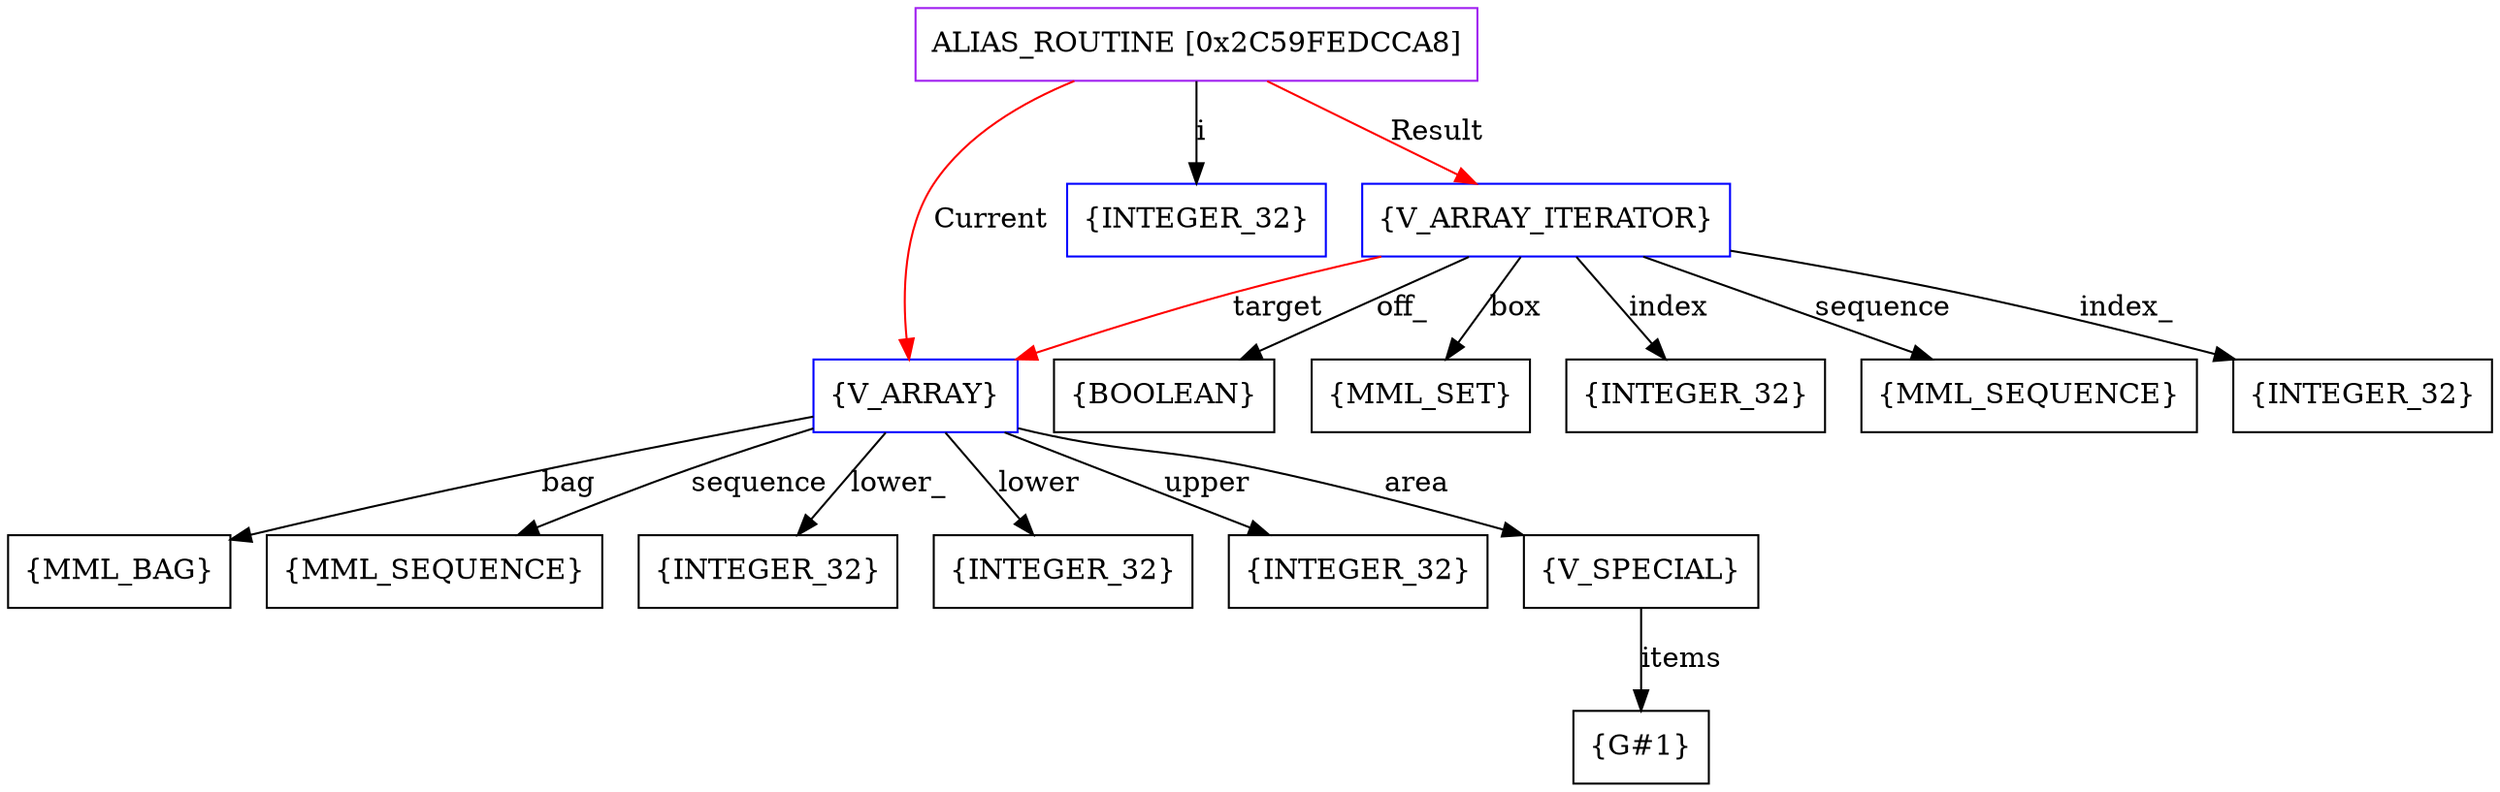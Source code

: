 digraph g {
	node [shape=box]
	b1[color=purple label=<ALIAS_ROUTINE [0x2C59FEDCCA8]>]
	b2[color=blue label=<{V_ARRAY}>]
	b3[label=<{MML_BAG}>]
	b4[label=<{MML_SEQUENCE}>]
	b5[label=<{INTEGER_32}>]
	b6[label=<{INTEGER_32}>]
	b7[label=<{INTEGER_32}>]
	b8[label=<{V_SPECIAL}>]
	b9[label=<{G#1}>]
	b10[color=blue label=<{INTEGER_32}>]
	b11[color=blue label=<{V_ARRAY_ITERATOR}>]
	b12[label=<{BOOLEAN}>]
	b13[label=<{MML_SET}>]
	b14[label=<{INTEGER_32}>]
	b15[label=<{MML_SEQUENCE}>]
	b16[label=<{INTEGER_32}>]
	b1->b2[color=red label=<Current>]
	b2->b3[label=<bag>]
	b2->b4[label=<sequence>]
	b2->b5[label=<lower_>]
	b2->b6[label=<lower>]
	b2->b7[label=<upper>]
	b2->b8[label=<area>]
	b8->b9[label=<items>]
	b1->b10[label=<i>]
	b1->b11[color=red label=<Result>]
	b11->b12[label=<off_>]
	b11->b13[label=<box>]
	b11->b14[label=<index>]
	b11->b2[color=red label=<target>]
	b11->b15[label=<sequence>]
	b11->b16[label=<index_>]
}
